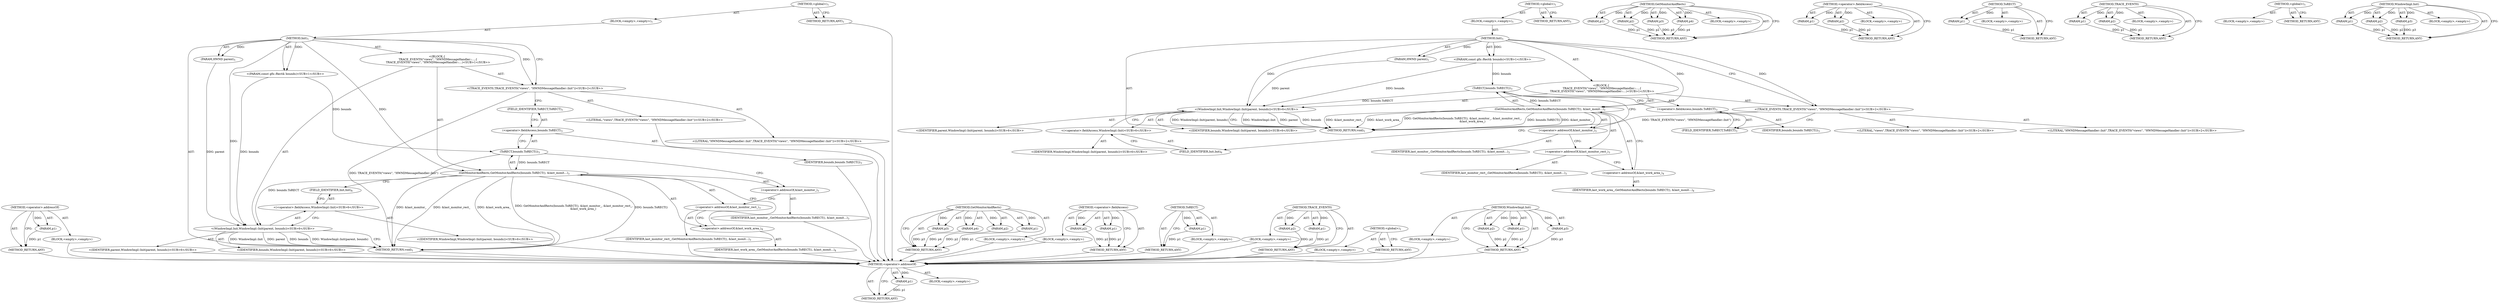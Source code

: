 digraph "WindowImpl.Init" {
vulnerable_76 [label=<(METHOD,&lt;operator&gt;.addressOf)>];
vulnerable_77 [label=<(PARAM,p1)>];
vulnerable_78 [label=<(BLOCK,&lt;empty&gt;,&lt;empty&gt;)>];
vulnerable_79 [label=<(METHOD_RETURN,ANY)>];
vulnerable_6 [label=<(METHOD,&lt;global&gt;)<SUB>1</SUB>>];
vulnerable_7 [label=<(BLOCK,&lt;empty&gt;,&lt;empty&gt;)<SUB>1</SUB>>];
vulnerable_8 [label=<(METHOD,Init)<SUB>1</SUB>>];
vulnerable_9 [label=<(PARAM,HWND parent)<SUB>1</SUB>>];
vulnerable_10 [label="<(PARAM,const gfx::Rect&amp; bounds)<SUB>1</SUB>>"];
vulnerable_11 [label="<(BLOCK,{
  TRACE_EVENT0(&quot;views&quot;, &quot;HWNDMessageHandler::...,{
  TRACE_EVENT0(&quot;views&quot;, &quot;HWNDMessageHandler::...)<SUB>1</SUB>>"];
vulnerable_12 [label="<(TRACE_EVENT0,TRACE_EVENT0(&quot;views&quot;, &quot;HWNDMessageHandler::Init&quot;))<SUB>2</SUB>>"];
vulnerable_13 [label="<(LITERAL,&quot;views&quot;,TRACE_EVENT0(&quot;views&quot;, &quot;HWNDMessageHandler::Init&quot;))<SUB>2</SUB>>"];
vulnerable_14 [label="<(LITERAL,&quot;HWNDMessageHandler::Init&quot;,TRACE_EVENT0(&quot;views&quot;, &quot;HWNDMessageHandler::Init&quot;))<SUB>2</SUB>>"];
vulnerable_15 [label=<(GetMonitorAndRects,GetMonitorAndRects(bounds.ToRECT(), &amp;last_monit...)<SUB>3</SUB>>];
vulnerable_16 [label=<(ToRECT,bounds.ToRECT())<SUB>3</SUB>>];
vulnerable_17 [label=<(&lt;operator&gt;.fieldAccess,bounds.ToRECT)<SUB>3</SUB>>];
vulnerable_18 [label=<(IDENTIFIER,bounds,bounds.ToRECT())<SUB>3</SUB>>];
vulnerable_19 [label=<(FIELD_IDENTIFIER,ToRECT,ToRECT)<SUB>3</SUB>>];
vulnerable_20 [label=<(&lt;operator&gt;.addressOf,&amp;last_monitor_)<SUB>3</SUB>>];
vulnerable_21 [label=<(IDENTIFIER,last_monitor_,GetMonitorAndRects(bounds.ToRECT(), &amp;last_monit...)<SUB>3</SUB>>];
vulnerable_22 [label=<(&lt;operator&gt;.addressOf,&amp;last_monitor_rect_)<SUB>3</SUB>>];
vulnerable_23 [label=<(IDENTIFIER,last_monitor_rect_,GetMonitorAndRects(bounds.ToRECT(), &amp;last_monit...)<SUB>3</SUB>>];
vulnerable_24 [label=<(&lt;operator&gt;.addressOf,&amp;last_work_area_)<SUB>4</SUB>>];
vulnerable_25 [label=<(IDENTIFIER,last_work_area_,GetMonitorAndRects(bounds.ToRECT(), &amp;last_monit...)<SUB>4</SUB>>];
vulnerable_26 [label="<(WindowImpl.Init,WindowImpl::Init(parent, bounds))<SUB>6</SUB>>"];
vulnerable_27 [label="<(&lt;operator&gt;.fieldAccess,WindowImpl::Init)<SUB>6</SUB>>"];
vulnerable_28 [label="<(IDENTIFIER,WindowImpl,WindowImpl::Init(parent, bounds))<SUB>6</SUB>>"];
vulnerable_29 [label=<(FIELD_IDENTIFIER,Init,Init)<SUB>6</SUB>>];
vulnerable_30 [label="<(IDENTIFIER,parent,WindowImpl::Init(parent, bounds))<SUB>6</SUB>>"];
vulnerable_31 [label="<(IDENTIFIER,bounds,WindowImpl::Init(parent, bounds))<SUB>6</SUB>>"];
vulnerable_32 [label=<(METHOD_RETURN,void)<SUB>1</SUB>>];
vulnerable_34 [label=<(METHOD_RETURN,ANY)<SUB>1</SUB>>];
vulnerable_60 [label=<(METHOD,GetMonitorAndRects)>];
vulnerable_61 [label=<(PARAM,p1)>];
vulnerable_62 [label=<(PARAM,p2)>];
vulnerable_63 [label=<(PARAM,p3)>];
vulnerable_64 [label=<(PARAM,p4)>];
vulnerable_65 [label=<(BLOCK,&lt;empty&gt;,&lt;empty&gt;)>];
vulnerable_66 [label=<(METHOD_RETURN,ANY)>];
vulnerable_71 [label=<(METHOD,&lt;operator&gt;.fieldAccess)>];
vulnerable_72 [label=<(PARAM,p1)>];
vulnerable_73 [label=<(PARAM,p2)>];
vulnerable_74 [label=<(BLOCK,&lt;empty&gt;,&lt;empty&gt;)>];
vulnerable_75 [label=<(METHOD_RETURN,ANY)>];
vulnerable_67 [label=<(METHOD,ToRECT)>];
vulnerable_68 [label=<(PARAM,p1)>];
vulnerable_69 [label=<(BLOCK,&lt;empty&gt;,&lt;empty&gt;)>];
vulnerable_70 [label=<(METHOD_RETURN,ANY)>];
vulnerable_55 [label=<(METHOD,TRACE_EVENT0)>];
vulnerable_56 [label=<(PARAM,p1)>];
vulnerable_57 [label=<(PARAM,p2)>];
vulnerable_58 [label=<(BLOCK,&lt;empty&gt;,&lt;empty&gt;)>];
vulnerable_59 [label=<(METHOD_RETURN,ANY)>];
vulnerable_49 [label=<(METHOD,&lt;global&gt;)<SUB>1</SUB>>];
vulnerable_50 [label=<(BLOCK,&lt;empty&gt;,&lt;empty&gt;)>];
vulnerable_51 [label=<(METHOD_RETURN,ANY)>];
vulnerable_80 [label=<(METHOD,WindowImpl.Init)>];
vulnerable_81 [label=<(PARAM,p1)>];
vulnerable_82 [label=<(PARAM,p2)>];
vulnerable_83 [label=<(PARAM,p3)>];
vulnerable_84 [label=<(BLOCK,&lt;empty&gt;,&lt;empty&gt;)>];
vulnerable_85 [label=<(METHOD_RETURN,ANY)>];
fixed_76 [label=<(METHOD,&lt;operator&gt;.addressOf)>];
fixed_77 [label=<(PARAM,p1)>];
fixed_78 [label=<(BLOCK,&lt;empty&gt;,&lt;empty&gt;)>];
fixed_79 [label=<(METHOD_RETURN,ANY)>];
fixed_6 [label=<(METHOD,&lt;global&gt;)<SUB>1</SUB>>];
fixed_7 [label=<(BLOCK,&lt;empty&gt;,&lt;empty&gt;)<SUB>1</SUB>>];
fixed_8 [label=<(METHOD,Init)<SUB>1</SUB>>];
fixed_9 [label=<(PARAM,HWND parent)<SUB>1</SUB>>];
fixed_10 [label="<(PARAM,const gfx::Rect&amp; bounds)<SUB>1</SUB>>"];
fixed_11 [label="<(BLOCK,{
  TRACE_EVENT0(&quot;views&quot;, &quot;HWNDMessageHandler::...,{
  TRACE_EVENT0(&quot;views&quot;, &quot;HWNDMessageHandler::...)<SUB>1</SUB>>"];
fixed_12 [label="<(TRACE_EVENT0,TRACE_EVENT0(&quot;views&quot;, &quot;HWNDMessageHandler::Init&quot;))<SUB>2</SUB>>"];
fixed_13 [label="<(LITERAL,&quot;views&quot;,TRACE_EVENT0(&quot;views&quot;, &quot;HWNDMessageHandler::Init&quot;))<SUB>2</SUB>>"];
fixed_14 [label="<(LITERAL,&quot;HWNDMessageHandler::Init&quot;,TRACE_EVENT0(&quot;views&quot;, &quot;HWNDMessageHandler::Init&quot;))<SUB>2</SUB>>"];
fixed_15 [label=<(GetMonitorAndRects,GetMonitorAndRects(bounds.ToRECT(), &amp;last_monit...)<SUB>3</SUB>>];
fixed_16 [label=<(ToRECT,bounds.ToRECT())<SUB>3</SUB>>];
fixed_17 [label=<(&lt;operator&gt;.fieldAccess,bounds.ToRECT)<SUB>3</SUB>>];
fixed_18 [label=<(IDENTIFIER,bounds,bounds.ToRECT())<SUB>3</SUB>>];
fixed_19 [label=<(FIELD_IDENTIFIER,ToRECT,ToRECT)<SUB>3</SUB>>];
fixed_20 [label=<(&lt;operator&gt;.addressOf,&amp;last_monitor_)<SUB>3</SUB>>];
fixed_21 [label=<(IDENTIFIER,last_monitor_,GetMonitorAndRects(bounds.ToRECT(), &amp;last_monit...)<SUB>3</SUB>>];
fixed_22 [label=<(&lt;operator&gt;.addressOf,&amp;last_monitor_rect_)<SUB>3</SUB>>];
fixed_23 [label=<(IDENTIFIER,last_monitor_rect_,GetMonitorAndRects(bounds.ToRECT(), &amp;last_monit...)<SUB>3</SUB>>];
fixed_24 [label=<(&lt;operator&gt;.addressOf,&amp;last_work_area_)<SUB>4</SUB>>];
fixed_25 [label=<(IDENTIFIER,last_work_area_,GetMonitorAndRects(bounds.ToRECT(), &amp;last_monit...)<SUB>4</SUB>>];
fixed_26 [label="<(WindowImpl.Init,WindowImpl::Init(parent, bounds))<SUB>6</SUB>>"];
fixed_27 [label="<(&lt;operator&gt;.fieldAccess,WindowImpl::Init)<SUB>6</SUB>>"];
fixed_28 [label="<(IDENTIFIER,WindowImpl,WindowImpl::Init(parent, bounds))<SUB>6</SUB>>"];
fixed_29 [label=<(FIELD_IDENTIFIER,Init,Init)<SUB>6</SUB>>];
fixed_30 [label="<(IDENTIFIER,parent,WindowImpl::Init(parent, bounds))<SUB>6</SUB>>"];
fixed_31 [label="<(IDENTIFIER,bounds,WindowImpl::Init(parent, bounds))<SUB>6</SUB>>"];
fixed_32 [label=<(METHOD_RETURN,void)<SUB>1</SUB>>];
fixed_34 [label=<(METHOD_RETURN,ANY)<SUB>1</SUB>>];
fixed_60 [label=<(METHOD,GetMonitorAndRects)>];
fixed_61 [label=<(PARAM,p1)>];
fixed_62 [label=<(PARAM,p2)>];
fixed_63 [label=<(PARAM,p3)>];
fixed_64 [label=<(PARAM,p4)>];
fixed_65 [label=<(BLOCK,&lt;empty&gt;,&lt;empty&gt;)>];
fixed_66 [label=<(METHOD_RETURN,ANY)>];
fixed_71 [label=<(METHOD,&lt;operator&gt;.fieldAccess)>];
fixed_72 [label=<(PARAM,p1)>];
fixed_73 [label=<(PARAM,p2)>];
fixed_74 [label=<(BLOCK,&lt;empty&gt;,&lt;empty&gt;)>];
fixed_75 [label=<(METHOD_RETURN,ANY)>];
fixed_67 [label=<(METHOD,ToRECT)>];
fixed_68 [label=<(PARAM,p1)>];
fixed_69 [label=<(BLOCK,&lt;empty&gt;,&lt;empty&gt;)>];
fixed_70 [label=<(METHOD_RETURN,ANY)>];
fixed_55 [label=<(METHOD,TRACE_EVENT0)>];
fixed_56 [label=<(PARAM,p1)>];
fixed_57 [label=<(PARAM,p2)>];
fixed_58 [label=<(BLOCK,&lt;empty&gt;,&lt;empty&gt;)>];
fixed_59 [label=<(METHOD_RETURN,ANY)>];
fixed_49 [label=<(METHOD,&lt;global&gt;)<SUB>1</SUB>>];
fixed_50 [label=<(BLOCK,&lt;empty&gt;,&lt;empty&gt;)>];
fixed_51 [label=<(METHOD_RETURN,ANY)>];
fixed_80 [label=<(METHOD,WindowImpl.Init)>];
fixed_81 [label=<(PARAM,p1)>];
fixed_82 [label=<(PARAM,p2)>];
fixed_83 [label=<(PARAM,p3)>];
fixed_84 [label=<(BLOCK,&lt;empty&gt;,&lt;empty&gt;)>];
fixed_85 [label=<(METHOD_RETURN,ANY)>];
vulnerable_76 -> vulnerable_77  [key=0, label="AST: "];
vulnerable_76 -> vulnerable_77  [key=1, label="DDG: "];
vulnerable_76 -> vulnerable_78  [key=0, label="AST: "];
vulnerable_76 -> vulnerable_79  [key=0, label="AST: "];
vulnerable_76 -> vulnerable_79  [key=1, label="CFG: "];
vulnerable_77 -> vulnerable_79  [key=0, label="DDG: p1"];
vulnerable_78 -> fixed_76  [key=0];
vulnerable_79 -> fixed_76  [key=0];
vulnerable_6 -> vulnerable_7  [key=0, label="AST: "];
vulnerable_6 -> vulnerable_34  [key=0, label="AST: "];
vulnerable_6 -> vulnerable_34  [key=1, label="CFG: "];
vulnerable_7 -> vulnerable_8  [key=0, label="AST: "];
vulnerable_8 -> vulnerable_9  [key=0, label="AST: "];
vulnerable_8 -> vulnerable_9  [key=1, label="DDG: "];
vulnerable_8 -> vulnerable_10  [key=0, label="AST: "];
vulnerable_8 -> vulnerable_10  [key=1, label="DDG: "];
vulnerable_8 -> vulnerable_11  [key=0, label="AST: "];
vulnerable_8 -> vulnerable_32  [key=0, label="AST: "];
vulnerable_8 -> vulnerable_12  [key=0, label="CFG: "];
vulnerable_8 -> vulnerable_12  [key=1, label="DDG: "];
vulnerable_8 -> vulnerable_15  [key=0, label="DDG: "];
vulnerable_8 -> vulnerable_26  [key=0, label="DDG: "];
vulnerable_9 -> vulnerable_26  [key=0, label="DDG: parent"];
vulnerable_10 -> vulnerable_26  [key=0, label="DDG: bounds"];
vulnerable_10 -> vulnerable_16  [key=0, label="DDG: bounds"];
vulnerable_11 -> vulnerable_12  [key=0, label="AST: "];
vulnerable_11 -> vulnerable_15  [key=0, label="AST: "];
vulnerable_11 -> vulnerable_26  [key=0, label="AST: "];
vulnerable_12 -> vulnerable_13  [key=0, label="AST: "];
vulnerable_12 -> vulnerable_14  [key=0, label="AST: "];
vulnerable_12 -> vulnerable_19  [key=0, label="CFG: "];
vulnerable_12 -> vulnerable_32  [key=0, label="DDG: TRACE_EVENT0(&quot;views&quot;, &quot;HWNDMessageHandler::Init&quot;)"];
vulnerable_13 -> fixed_76  [key=0];
vulnerable_14 -> fixed_76  [key=0];
vulnerable_15 -> vulnerable_16  [key=0, label="AST: "];
vulnerable_15 -> vulnerable_20  [key=0, label="AST: "];
vulnerable_15 -> vulnerable_22  [key=0, label="AST: "];
vulnerable_15 -> vulnerable_24  [key=0, label="AST: "];
vulnerable_15 -> vulnerable_29  [key=0, label="CFG: "];
vulnerable_15 -> vulnerable_32  [key=0, label="DDG: bounds.ToRECT()"];
vulnerable_15 -> vulnerable_32  [key=1, label="DDG: &amp;last_monitor_"];
vulnerable_15 -> vulnerable_32  [key=2, label="DDG: &amp;last_monitor_rect_"];
vulnerable_15 -> vulnerable_32  [key=3, label="DDG: &amp;last_work_area_"];
vulnerable_15 -> vulnerable_32  [key=4, label="DDG: GetMonitorAndRects(bounds.ToRECT(), &amp;last_monitor_, &amp;last_monitor_rect_,
                     &amp;last_work_area_)"];
vulnerable_16 -> vulnerable_17  [key=0, label="AST: "];
vulnerable_16 -> vulnerable_20  [key=0, label="CFG: "];
vulnerable_16 -> vulnerable_15  [key=0, label="DDG: bounds.ToRECT"];
vulnerable_16 -> vulnerable_26  [key=0, label="DDG: bounds.ToRECT"];
vulnerable_17 -> vulnerable_18  [key=0, label="AST: "];
vulnerable_17 -> vulnerable_19  [key=0, label="AST: "];
vulnerable_17 -> vulnerable_16  [key=0, label="CFG: "];
vulnerable_18 -> fixed_76  [key=0];
vulnerable_19 -> vulnerable_17  [key=0, label="CFG: "];
vulnerable_20 -> vulnerable_21  [key=0, label="AST: "];
vulnerable_20 -> vulnerable_22  [key=0, label="CFG: "];
vulnerable_21 -> fixed_76  [key=0];
vulnerable_22 -> vulnerable_23  [key=0, label="AST: "];
vulnerable_22 -> vulnerable_24  [key=0, label="CFG: "];
vulnerable_23 -> fixed_76  [key=0];
vulnerable_24 -> vulnerable_25  [key=0, label="AST: "];
vulnerable_24 -> vulnerable_15  [key=0, label="CFG: "];
vulnerable_25 -> fixed_76  [key=0];
vulnerable_26 -> vulnerable_27  [key=0, label="AST: "];
vulnerable_26 -> vulnerable_30  [key=0, label="AST: "];
vulnerable_26 -> vulnerable_31  [key=0, label="AST: "];
vulnerable_26 -> vulnerable_32  [key=0, label="CFG: "];
vulnerable_26 -> vulnerable_32  [key=1, label="DDG: WindowImpl::Init"];
vulnerable_26 -> vulnerable_32  [key=2, label="DDG: parent"];
vulnerable_26 -> vulnerable_32  [key=3, label="DDG: bounds"];
vulnerable_26 -> vulnerable_32  [key=4, label="DDG: WindowImpl::Init(parent, bounds)"];
vulnerable_27 -> vulnerable_28  [key=0, label="AST: "];
vulnerable_27 -> vulnerable_29  [key=0, label="AST: "];
vulnerable_27 -> vulnerable_26  [key=0, label="CFG: "];
vulnerable_28 -> fixed_76  [key=0];
vulnerable_29 -> vulnerable_27  [key=0, label="CFG: "];
vulnerable_30 -> fixed_76  [key=0];
vulnerable_31 -> fixed_76  [key=0];
vulnerable_32 -> fixed_76  [key=0];
vulnerable_34 -> fixed_76  [key=0];
vulnerable_60 -> vulnerable_61  [key=0, label="AST: "];
vulnerable_60 -> vulnerable_61  [key=1, label="DDG: "];
vulnerable_60 -> vulnerable_65  [key=0, label="AST: "];
vulnerable_60 -> vulnerable_62  [key=0, label="AST: "];
vulnerable_60 -> vulnerable_62  [key=1, label="DDG: "];
vulnerable_60 -> vulnerable_66  [key=0, label="AST: "];
vulnerable_60 -> vulnerable_66  [key=1, label="CFG: "];
vulnerable_60 -> vulnerable_63  [key=0, label="AST: "];
vulnerable_60 -> vulnerable_63  [key=1, label="DDG: "];
vulnerable_60 -> vulnerable_64  [key=0, label="AST: "];
vulnerable_60 -> vulnerable_64  [key=1, label="DDG: "];
vulnerable_61 -> vulnerable_66  [key=0, label="DDG: p1"];
vulnerable_62 -> vulnerable_66  [key=0, label="DDG: p2"];
vulnerable_63 -> vulnerable_66  [key=0, label="DDG: p3"];
vulnerable_64 -> vulnerable_66  [key=0, label="DDG: p4"];
vulnerable_65 -> fixed_76  [key=0];
vulnerable_66 -> fixed_76  [key=0];
vulnerable_71 -> vulnerable_72  [key=0, label="AST: "];
vulnerable_71 -> vulnerable_72  [key=1, label="DDG: "];
vulnerable_71 -> vulnerable_74  [key=0, label="AST: "];
vulnerable_71 -> vulnerable_73  [key=0, label="AST: "];
vulnerable_71 -> vulnerable_73  [key=1, label="DDG: "];
vulnerable_71 -> vulnerable_75  [key=0, label="AST: "];
vulnerable_71 -> vulnerable_75  [key=1, label="CFG: "];
vulnerable_72 -> vulnerable_75  [key=0, label="DDG: p1"];
vulnerable_73 -> vulnerable_75  [key=0, label="DDG: p2"];
vulnerable_74 -> fixed_76  [key=0];
vulnerable_75 -> fixed_76  [key=0];
vulnerable_67 -> vulnerable_68  [key=0, label="AST: "];
vulnerable_67 -> vulnerable_68  [key=1, label="DDG: "];
vulnerable_67 -> vulnerable_69  [key=0, label="AST: "];
vulnerable_67 -> vulnerable_70  [key=0, label="AST: "];
vulnerable_67 -> vulnerable_70  [key=1, label="CFG: "];
vulnerable_68 -> vulnerable_70  [key=0, label="DDG: p1"];
vulnerable_69 -> fixed_76  [key=0];
vulnerable_70 -> fixed_76  [key=0];
vulnerable_55 -> vulnerable_56  [key=0, label="AST: "];
vulnerable_55 -> vulnerable_56  [key=1, label="DDG: "];
vulnerable_55 -> vulnerable_58  [key=0, label="AST: "];
vulnerable_55 -> vulnerable_57  [key=0, label="AST: "];
vulnerable_55 -> vulnerable_57  [key=1, label="DDG: "];
vulnerable_55 -> vulnerable_59  [key=0, label="AST: "];
vulnerable_55 -> vulnerable_59  [key=1, label="CFG: "];
vulnerable_56 -> vulnerable_59  [key=0, label="DDG: p1"];
vulnerable_57 -> vulnerable_59  [key=0, label="DDG: p2"];
vulnerable_58 -> fixed_76  [key=0];
vulnerable_59 -> fixed_76  [key=0];
vulnerable_49 -> vulnerable_50  [key=0, label="AST: "];
vulnerable_49 -> vulnerable_51  [key=0, label="AST: "];
vulnerable_49 -> vulnerable_51  [key=1, label="CFG: "];
vulnerable_50 -> fixed_76  [key=0];
vulnerable_51 -> fixed_76  [key=0];
vulnerable_80 -> vulnerable_81  [key=0, label="AST: "];
vulnerable_80 -> vulnerable_81  [key=1, label="DDG: "];
vulnerable_80 -> vulnerable_84  [key=0, label="AST: "];
vulnerable_80 -> vulnerable_82  [key=0, label="AST: "];
vulnerable_80 -> vulnerable_82  [key=1, label="DDG: "];
vulnerable_80 -> vulnerable_85  [key=0, label="AST: "];
vulnerable_80 -> vulnerable_85  [key=1, label="CFG: "];
vulnerable_80 -> vulnerable_83  [key=0, label="AST: "];
vulnerable_80 -> vulnerable_83  [key=1, label="DDG: "];
vulnerable_81 -> vulnerable_85  [key=0, label="DDG: p1"];
vulnerable_82 -> vulnerable_85  [key=0, label="DDG: p2"];
vulnerable_83 -> vulnerable_85  [key=0, label="DDG: p3"];
vulnerable_84 -> fixed_76  [key=0];
vulnerable_85 -> fixed_76  [key=0];
fixed_76 -> fixed_77  [key=0, label="AST: "];
fixed_76 -> fixed_77  [key=1, label="DDG: "];
fixed_76 -> fixed_78  [key=0, label="AST: "];
fixed_76 -> fixed_79  [key=0, label="AST: "];
fixed_76 -> fixed_79  [key=1, label="CFG: "];
fixed_77 -> fixed_79  [key=0, label="DDG: p1"];
fixed_6 -> fixed_7  [key=0, label="AST: "];
fixed_6 -> fixed_34  [key=0, label="AST: "];
fixed_6 -> fixed_34  [key=1, label="CFG: "];
fixed_7 -> fixed_8  [key=0, label="AST: "];
fixed_8 -> fixed_9  [key=0, label="AST: "];
fixed_8 -> fixed_9  [key=1, label="DDG: "];
fixed_8 -> fixed_10  [key=0, label="AST: "];
fixed_8 -> fixed_10  [key=1, label="DDG: "];
fixed_8 -> fixed_11  [key=0, label="AST: "];
fixed_8 -> fixed_32  [key=0, label="AST: "];
fixed_8 -> fixed_12  [key=0, label="CFG: "];
fixed_8 -> fixed_12  [key=1, label="DDG: "];
fixed_8 -> fixed_15  [key=0, label="DDG: "];
fixed_8 -> fixed_26  [key=0, label="DDG: "];
fixed_9 -> fixed_26  [key=0, label="DDG: parent"];
fixed_10 -> fixed_26  [key=0, label="DDG: bounds"];
fixed_10 -> fixed_16  [key=0, label="DDG: bounds"];
fixed_11 -> fixed_12  [key=0, label="AST: "];
fixed_11 -> fixed_15  [key=0, label="AST: "];
fixed_11 -> fixed_26  [key=0, label="AST: "];
fixed_12 -> fixed_13  [key=0, label="AST: "];
fixed_12 -> fixed_14  [key=0, label="AST: "];
fixed_12 -> fixed_19  [key=0, label="CFG: "];
fixed_12 -> fixed_32  [key=0, label="DDG: TRACE_EVENT0(&quot;views&quot;, &quot;HWNDMessageHandler::Init&quot;)"];
fixed_15 -> fixed_16  [key=0, label="AST: "];
fixed_15 -> fixed_20  [key=0, label="AST: "];
fixed_15 -> fixed_22  [key=0, label="AST: "];
fixed_15 -> fixed_24  [key=0, label="AST: "];
fixed_15 -> fixed_29  [key=0, label="CFG: "];
fixed_15 -> fixed_32  [key=0, label="DDG: bounds.ToRECT()"];
fixed_15 -> fixed_32  [key=1, label="DDG: &amp;last_monitor_"];
fixed_15 -> fixed_32  [key=2, label="DDG: &amp;last_monitor_rect_"];
fixed_15 -> fixed_32  [key=3, label="DDG: &amp;last_work_area_"];
fixed_15 -> fixed_32  [key=4, label="DDG: GetMonitorAndRects(bounds.ToRECT(), &amp;last_monitor_, &amp;last_monitor_rect_,
                     &amp;last_work_area_)"];
fixed_16 -> fixed_17  [key=0, label="AST: "];
fixed_16 -> fixed_20  [key=0, label="CFG: "];
fixed_16 -> fixed_15  [key=0, label="DDG: bounds.ToRECT"];
fixed_16 -> fixed_26  [key=0, label="DDG: bounds.ToRECT"];
fixed_17 -> fixed_18  [key=0, label="AST: "];
fixed_17 -> fixed_19  [key=0, label="AST: "];
fixed_17 -> fixed_16  [key=0, label="CFG: "];
fixed_19 -> fixed_17  [key=0, label="CFG: "];
fixed_20 -> fixed_21  [key=0, label="AST: "];
fixed_20 -> fixed_22  [key=0, label="CFG: "];
fixed_22 -> fixed_23  [key=0, label="AST: "];
fixed_22 -> fixed_24  [key=0, label="CFG: "];
fixed_24 -> fixed_25  [key=0, label="AST: "];
fixed_24 -> fixed_15  [key=0, label="CFG: "];
fixed_26 -> fixed_27  [key=0, label="AST: "];
fixed_26 -> fixed_30  [key=0, label="AST: "];
fixed_26 -> fixed_31  [key=0, label="AST: "];
fixed_26 -> fixed_32  [key=0, label="CFG: "];
fixed_26 -> fixed_32  [key=1, label="DDG: WindowImpl::Init"];
fixed_26 -> fixed_32  [key=2, label="DDG: parent"];
fixed_26 -> fixed_32  [key=3, label="DDG: bounds"];
fixed_26 -> fixed_32  [key=4, label="DDG: WindowImpl::Init(parent, bounds)"];
fixed_27 -> fixed_28  [key=0, label="AST: "];
fixed_27 -> fixed_29  [key=0, label="AST: "];
fixed_27 -> fixed_26  [key=0, label="CFG: "];
fixed_29 -> fixed_27  [key=0, label="CFG: "];
fixed_60 -> fixed_61  [key=0, label="AST: "];
fixed_60 -> fixed_61  [key=1, label="DDG: "];
fixed_60 -> fixed_65  [key=0, label="AST: "];
fixed_60 -> fixed_62  [key=0, label="AST: "];
fixed_60 -> fixed_62  [key=1, label="DDG: "];
fixed_60 -> fixed_66  [key=0, label="AST: "];
fixed_60 -> fixed_66  [key=1, label="CFG: "];
fixed_60 -> fixed_63  [key=0, label="AST: "];
fixed_60 -> fixed_63  [key=1, label="DDG: "];
fixed_60 -> fixed_64  [key=0, label="AST: "];
fixed_60 -> fixed_64  [key=1, label="DDG: "];
fixed_61 -> fixed_66  [key=0, label="DDG: p1"];
fixed_62 -> fixed_66  [key=0, label="DDG: p2"];
fixed_63 -> fixed_66  [key=0, label="DDG: p3"];
fixed_64 -> fixed_66  [key=0, label="DDG: p4"];
fixed_71 -> fixed_72  [key=0, label="AST: "];
fixed_71 -> fixed_72  [key=1, label="DDG: "];
fixed_71 -> fixed_74  [key=0, label="AST: "];
fixed_71 -> fixed_73  [key=0, label="AST: "];
fixed_71 -> fixed_73  [key=1, label="DDG: "];
fixed_71 -> fixed_75  [key=0, label="AST: "];
fixed_71 -> fixed_75  [key=1, label="CFG: "];
fixed_72 -> fixed_75  [key=0, label="DDG: p1"];
fixed_73 -> fixed_75  [key=0, label="DDG: p2"];
fixed_67 -> fixed_68  [key=0, label="AST: "];
fixed_67 -> fixed_68  [key=1, label="DDG: "];
fixed_67 -> fixed_69  [key=0, label="AST: "];
fixed_67 -> fixed_70  [key=0, label="AST: "];
fixed_67 -> fixed_70  [key=1, label="CFG: "];
fixed_68 -> fixed_70  [key=0, label="DDG: p1"];
fixed_55 -> fixed_56  [key=0, label="AST: "];
fixed_55 -> fixed_56  [key=1, label="DDG: "];
fixed_55 -> fixed_58  [key=0, label="AST: "];
fixed_55 -> fixed_57  [key=0, label="AST: "];
fixed_55 -> fixed_57  [key=1, label="DDG: "];
fixed_55 -> fixed_59  [key=0, label="AST: "];
fixed_55 -> fixed_59  [key=1, label="CFG: "];
fixed_56 -> fixed_59  [key=0, label="DDG: p1"];
fixed_57 -> fixed_59  [key=0, label="DDG: p2"];
fixed_49 -> fixed_50  [key=0, label="AST: "];
fixed_49 -> fixed_51  [key=0, label="AST: "];
fixed_49 -> fixed_51  [key=1, label="CFG: "];
fixed_80 -> fixed_81  [key=0, label="AST: "];
fixed_80 -> fixed_81  [key=1, label="DDG: "];
fixed_80 -> fixed_84  [key=0, label="AST: "];
fixed_80 -> fixed_82  [key=0, label="AST: "];
fixed_80 -> fixed_82  [key=1, label="DDG: "];
fixed_80 -> fixed_85  [key=0, label="AST: "];
fixed_80 -> fixed_85  [key=1, label="CFG: "];
fixed_80 -> fixed_83  [key=0, label="AST: "];
fixed_80 -> fixed_83  [key=1, label="DDG: "];
fixed_81 -> fixed_85  [key=0, label="DDG: p1"];
fixed_82 -> fixed_85  [key=0, label="DDG: p2"];
fixed_83 -> fixed_85  [key=0, label="DDG: p3"];
}
